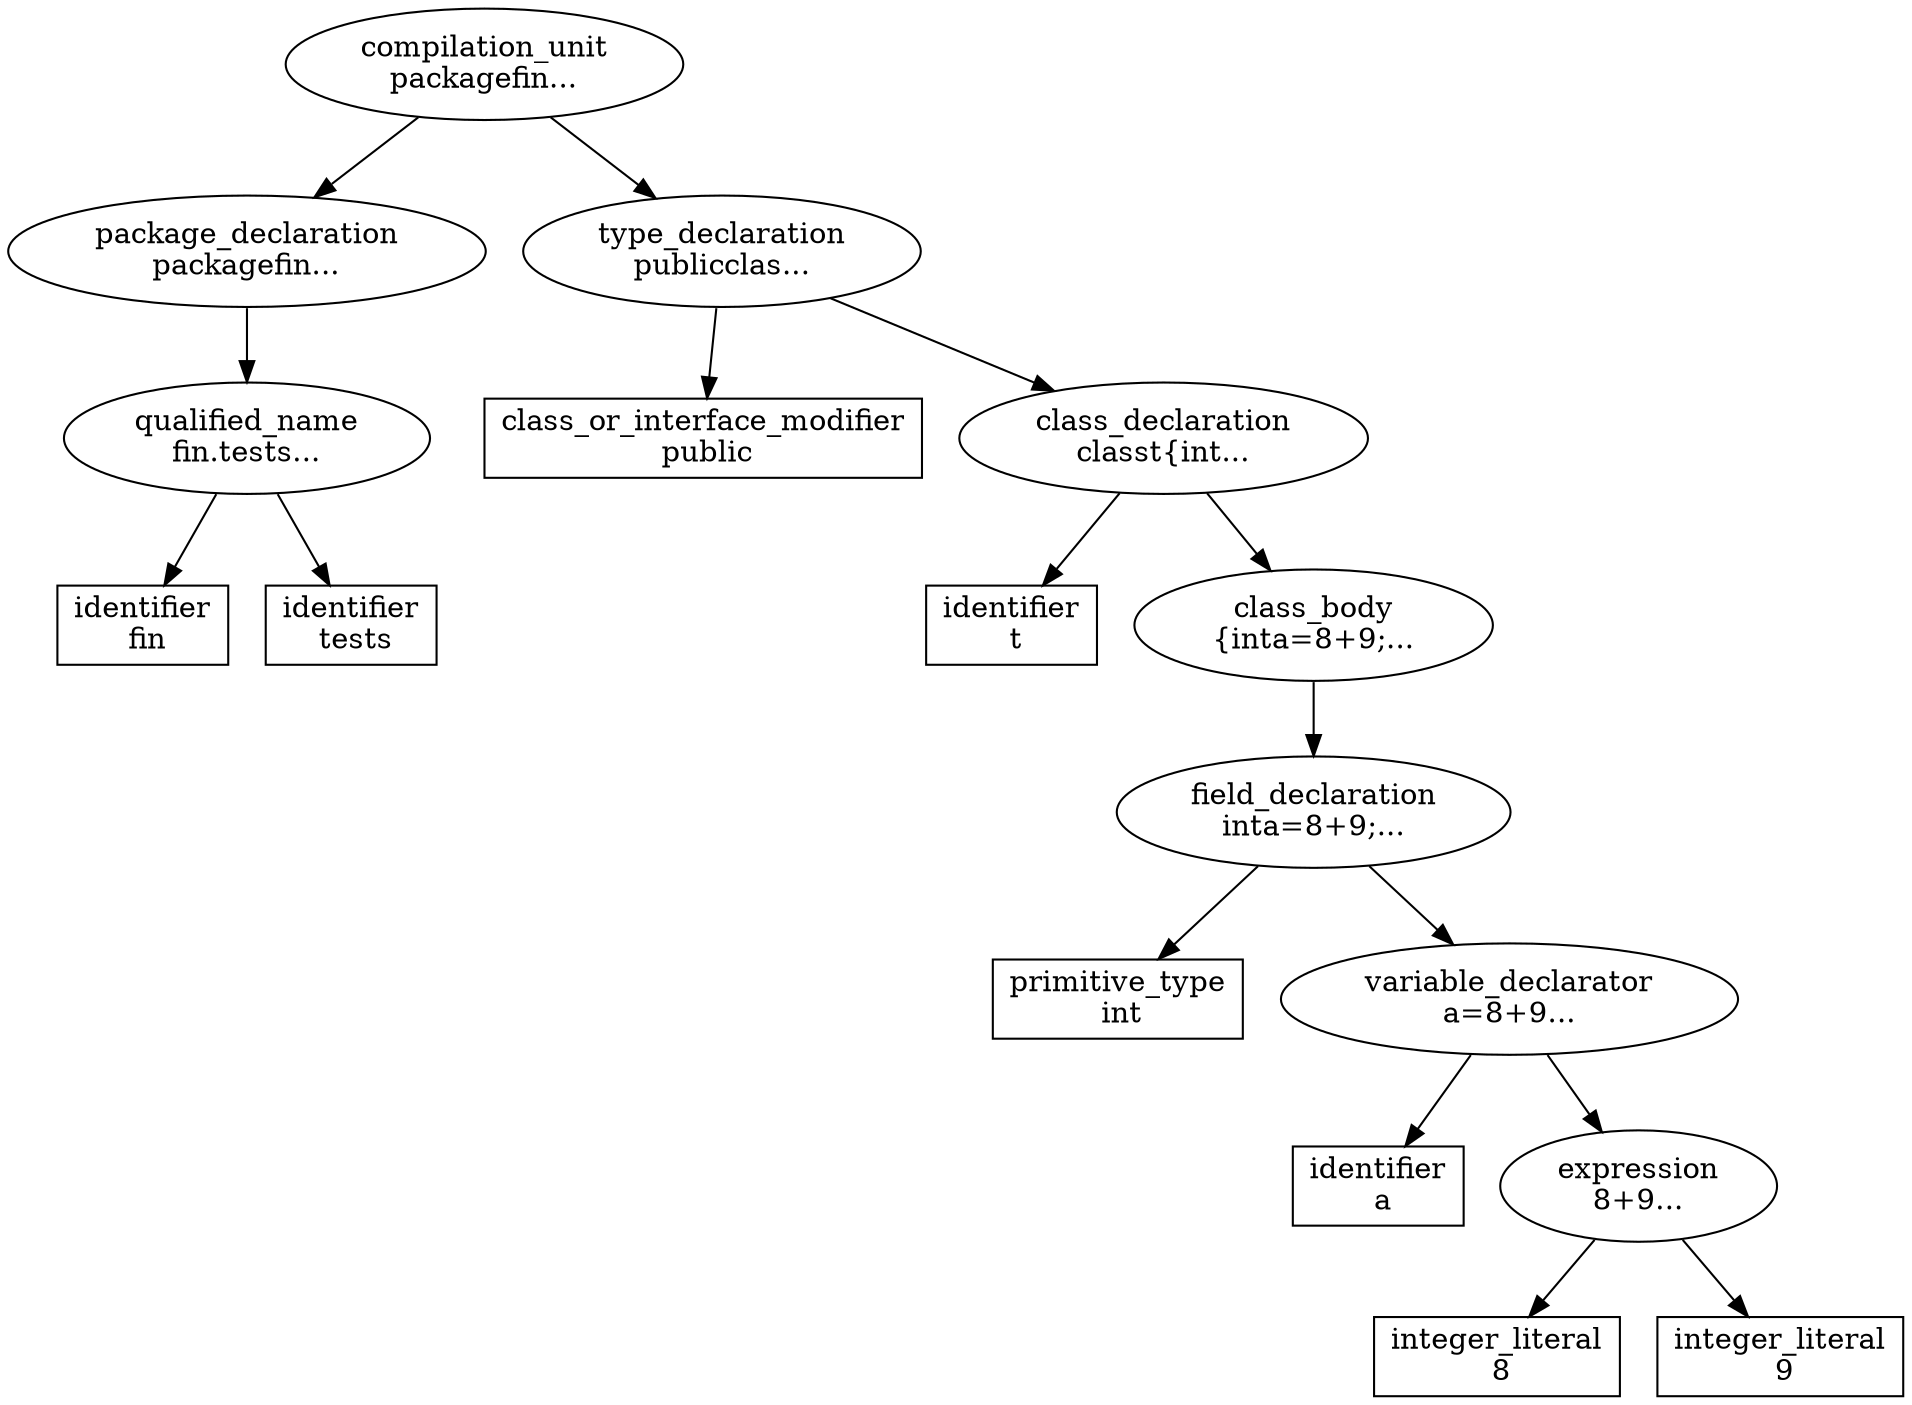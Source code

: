 digraph G {
	00 [label="compilation_unit\n packagefin... "]
	11 [label="package_declaration\n packagefin... "]
	22 [label="qualified_name\n fin.tests... "]
	33 [label="identifier\n fin",shape="box "]
	34 [label="identifier\n tests",shape="box "]
	15 [label="type_declaration\n publicclas... "]
	26 [label="class_or_interface_modifier\n public",shape="box "]
	27 [label="class_declaration\n classt{int... "]
	38 [label="identifier\n t",shape="box "]
	39 [label="class_body\n {inta=8+9;... "]
	410 [label="field_declaration\n inta=8+9;... "]
	511 [label="primitive_type\n int",shape="box "]
	512 [label="variable_declarator\n a=8+9... "]
	613 [label="identifier\n a",shape="box "]
	614 [label="expression\n 8+9... "]
	715 [label="integer_literal\n 8",shape="box "]
	716 [label="integer_literal\n 9",shape="box "]
	00 -> 11
	11 -> 22
	22 -> 33
	22 -> 34
	00 -> 15
	15 -> 26
	15 -> 27
	27 -> 38
	27 -> 39
	39 -> 410
	410 -> 511
	410 -> 512
	512 -> 613
	512 -> 614
	614 -> 715
	614 -> 716
}